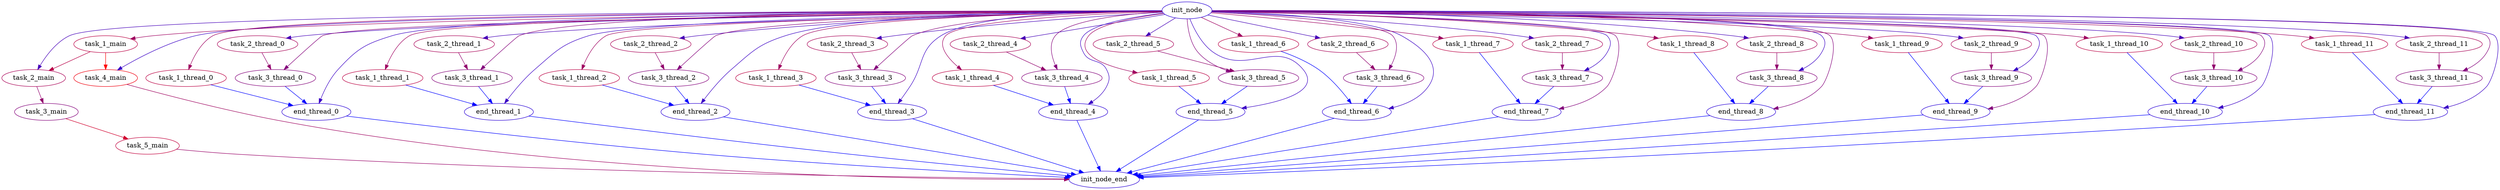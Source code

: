 digraph G {

init_node [size="0.6931471805599453",color="#2900D6"];
task_1_main [size="3.104200953859686",color="#BB0044"];
task_2_main [size="2.7978403249075474",color="#A90056"];
task_3_main [size="2.1832373212764584",color="#84007B"];
task_4_main [size="3.9546734073922947",color="#EF0010"];
task_5_main [size="3.215202687149899",color="#C2003D"];
task_1_main -> task_2_main [size="3.0460412836926927",color="#B80047"];
task_1_main -> task_4_main [size="4.212605261556801",color="#FF0000"];
task_2_main -> task_3_main [size="2.419255509919701",color="#92006D"];
task_3_main -> task_5_main [size="3.4682592789066455",color="#D1002E"];
task_1_thread_0 [size="3.104200953859686",color="#BB0044"];
task_2_thread_0 [size="2.7978403249075474",color="#A90056"];
task_3_thread_0 [size="2.1832373212764584",color="#84007B"];
end_thread_0 [size="0.6931471805599453",color="#2900D6"];
task_1_thread_0 -> end_thread_0 [size="1.000088900581841e-12",color="#0000FF"];
task_2_thread_0 -> task_3_thread_0 [size="2.419255509919701",color="#92006D"];
task_3_thread_0 -> end_thread_0 [size="1.000088900581841e-12",color="#0000FF"];
task_1_thread_1 [size="3.104200953859686",color="#BB0044"];
task_2_thread_1 [size="2.7978403249075474",color="#A90056"];
task_3_thread_1 [size="2.1832373212764584",color="#84007B"];
end_thread_1 [size="0.6931471805599453",color="#2900D6"];
task_1_thread_1 -> end_thread_1 [size="1.000088900581841e-12",color="#0000FF"];
task_2_thread_1 -> task_3_thread_1 [size="2.419255509919701",color="#92006D"];
task_3_thread_1 -> end_thread_1 [size="1.000088900581841e-12",color="#0000FF"];
task_1_thread_2 [size="3.104200953859686",color="#BB0044"];
task_2_thread_2 [size="2.7978403249075474",color="#A90056"];
task_3_thread_2 [size="2.1832373212764584",color="#84007B"];
end_thread_2 [size="0.6931471805599453",color="#2900D6"];
task_1_thread_2 -> end_thread_2 [size="1.000088900581841e-12",color="#0000FF"];
task_2_thread_2 -> task_3_thread_2 [size="2.419255509919701",color="#92006D"];
task_3_thread_2 -> end_thread_2 [size="1.000088900581841e-12",color="#0000FF"];
task_1_thread_3 [size="3.104200953859686",color="#BB0044"];
task_2_thread_3 [size="2.7978403249075474",color="#A90056"];
task_3_thread_3 [size="2.1832373212764584",color="#84007B"];
end_thread_3 [size="0.6931471805599453",color="#2900D6"];
task_1_thread_3 -> end_thread_3 [size="1.000088900581841e-12",color="#0000FF"];
task_2_thread_3 -> task_3_thread_3 [size="2.419255509919701",color="#92006D"];
task_3_thread_3 -> end_thread_3 [size="1.000088900581841e-12",color="#0000FF"];
task_1_thread_4 [size="3.104200953859686",color="#BB0044"];
task_2_thread_4 [size="2.7978403249075474",color="#A90056"];
task_3_thread_4 [size="2.1832373212764584",color="#84007B"];
end_thread_4 [size="0.6931471805599453",color="#2900D6"];
task_1_thread_4 -> end_thread_4 [size="1.000088900581841e-12",color="#0000FF"];
task_2_thread_4 -> task_3_thread_4 [size="2.419255509919701",color="#92006D"];
task_3_thread_4 -> end_thread_4 [size="1.000088900581841e-12",color="#0000FF"];
task_1_thread_5 [size="3.104200953859686",color="#BB0044"];
task_2_thread_5 [size="2.7978403249075474",color="#A90056"];
task_3_thread_5 [size="2.1832373212764584",color="#84007B"];
end_thread_5 [size="0.6931471805599453",color="#2900D6"];
task_1_thread_5 -> end_thread_5 [size="1.000088900581841e-12",color="#0000FF"];
task_2_thread_5 -> task_3_thread_5 [size="2.419255509919701",color="#92006D"];
task_3_thread_5 -> end_thread_5 [size="1.000088900581841e-12",color="#0000FF"];
task_1_thread_6 [size="3.104200953859686",color="#BB0044"];
task_2_thread_6 [size="2.7978403249075474",color="#A90056"];
task_3_thread_6 [size="2.1832373212764584",color="#84007B"];
end_thread_6 [size="0.6931471805599453",color="#2900D6"];
task_1_thread_6 -> end_thread_6 [size="1.000088900581841e-12",color="#0000FF"];
task_2_thread_6 -> task_3_thread_6 [size="2.419255509919701",color="#92006D"];
task_3_thread_6 -> end_thread_6 [size="1.000088900581841e-12",color="#0000FF"];
task_1_thread_7 [size="3.104200953859686",color="#BB0044"];
task_2_thread_7 [size="2.7978403249075474",color="#A90056"];
task_3_thread_7 [size="2.1832373212764584",color="#84007B"];
end_thread_7 [size="0.6931471805599453",color="#2900D6"];
task_1_thread_7 -> end_thread_7 [size="1.000088900581841e-12",color="#0000FF"];
task_2_thread_7 -> task_3_thread_7 [size="2.419255509919701",color="#92006D"];
task_3_thread_7 -> end_thread_7 [size="1.000088900581841e-12",color="#0000FF"];
task_1_thread_8 [size="3.104200953859686",color="#BB0044"];
task_2_thread_8 [size="2.7978403249075474",color="#A90056"];
task_3_thread_8 [size="2.1832373212764584",color="#84007B"];
end_thread_8 [size="0.6931471805599453",color="#2900D6"];
task_1_thread_8 -> end_thread_8 [size="1.000088900581841e-12",color="#0000FF"];
task_2_thread_8 -> task_3_thread_8 [size="2.419255509919701",color="#92006D"];
task_3_thread_8 -> end_thread_8 [size="1.000088900581841e-12",color="#0000FF"];
task_1_thread_9 [size="3.104200953859686",color="#BB0044"];
task_2_thread_9 [size="2.7978403249075474",color="#A90056"];
task_3_thread_9 [size="2.1832373212764584",color="#84007B"];
end_thread_9 [size="0.6931471805599453",color="#2900D6"];
task_1_thread_9 -> end_thread_9 [size="1.000088900581841e-12",color="#0000FF"];
task_2_thread_9 -> task_3_thread_9 [size="2.419255509919701",color="#92006D"];
task_3_thread_9 -> end_thread_9 [size="1.000088900581841e-12",color="#0000FF"];
task_1_thread_10 [size="3.104200953859686",color="#BB0044"];
task_2_thread_10 [size="2.7978403249075474",color="#A90056"];
task_3_thread_10 [size="2.1832373212764584",color="#84007B"];
end_thread_10 [size="0.6931471805599453",color="#2900D6"];
task_1_thread_10 -> end_thread_10 [size="1.000088900581841e-12",color="#0000FF"];
task_2_thread_10 -> task_3_thread_10 [size="2.419255509919701",color="#92006D"];
task_3_thread_10 -> end_thread_10 [size="1.000088900581841e-12",color="#0000FF"];
task_1_thread_11 [size="3.104200953859686",color="#BB0044"];
task_2_thread_11 [size="2.7978403249075474",color="#A90056"];
task_3_thread_11 [size="2.1832373212764584",color="#84007B"];
end_thread_11 [size="0.6931471805599453",color="#2900D6"];
task_1_thread_11 -> end_thread_11 [size="1.000088900581841e-12",color="#0000FF"];
task_2_thread_11 -> task_3_thread_11 [size="2.419255509919701",color="#92006D"];
task_3_thread_11 -> end_thread_11 [size="1.000088900581841e-12",color="#0000FF"];
init_node_end [size="0.6931471805599453",color="#2900D6"];
init_node -> task_1_main [size="2.629480293391084",color="#9F0060"];
init_node -> task_2_main [size="1.1717150089779664",color="#4600B9"];
init_node -> task_4_main [size="0.9623873361617701",color="#3A00C5"];
init_node -> task_1_thread_0 [size="2.629480293391084",color="#9F0060"];
init_node -> task_2_thread_0 [size="1.1717150089779664",color="#4600B9"];
init_node -> end_thread_0 [size="0.9623873361617701",color="#3A00C5"];
init_node -> task_3_thread_0 [size="2.1812885383561222",color="#84007B"];
init_node -> task_1_thread_1 [size="2.629480293391084",color="#9F0060"];
init_node -> task_2_thread_1 [size="1.1717150089779664",color="#4600B9"];
init_node -> end_thread_1 [size="0.9623873361617701",color="#3A00C5"];
init_node -> task_3_thread_1 [size="2.1812885383561222",color="#84007B"];
init_node -> task_1_thread_2 [size="2.629480293391084",color="#9F0060"];
init_node -> task_2_thread_2 [size="1.1717150089779664",color="#4600B9"];
init_node -> end_thread_2 [size="0.9623873361617701",color="#3A00C5"];
init_node -> task_3_thread_2 [size="2.1812885383561222",color="#84007B"];
init_node -> task_1_thread_3 [size="2.629480293391084",color="#9F0060"];
init_node -> task_2_thread_3 [size="1.1717150089779664",color="#4600B9"];
init_node -> end_thread_3 [size="0.9623873361617701",color="#3A00C5"];
init_node -> task_3_thread_3 [size="2.1812885383561222",color="#84007B"];
init_node -> task_1_thread_4 [size="2.629480293391084",color="#9F0060"];
init_node -> task_2_thread_4 [size="1.1717150089779664",color="#4600B9"];
init_node -> end_thread_4 [size="0.9623873361617701",color="#3A00C5"];
init_node -> task_3_thread_4 [size="2.1812885383561222",color="#84007B"];
init_node -> task_1_thread_5 [size="2.629480293391084",color="#9F0060"];
init_node -> task_2_thread_5 [size="1.1717150089779664",color="#4600B9"];
init_node -> end_thread_5 [size="0.9623873361617701",color="#3A00C5"];
init_node -> task_3_thread_5 [size="2.1812885383561222",color="#84007B"];
init_node -> task_1_thread_6 [size="2.629480293391084",color="#9F0060"];
init_node -> task_2_thread_6 [size="1.1717150089779664",color="#4600B9"];
init_node -> end_thread_6 [size="0.9623873361617701",color="#3A00C5"];
init_node -> task_3_thread_6 [size="2.1812885383561222",color="#84007B"];
init_node -> task_1_thread_7 [size="2.629480293391084",color="#9F0060"];
init_node -> task_2_thread_7 [size="1.1717150089779664",color="#4600B9"];
init_node -> task_3_thread_7 [size="0.9623873361617701",color="#3A00C5"];
init_node -> end_thread_7 [size="2.1812885383561222",color="#84007B"];
init_node -> task_1_thread_8 [size="2.629480293391084",color="#9F0060"];
init_node -> task_2_thread_8 [size="1.1717150089779664",color="#4600B9"];
init_node -> task_3_thread_8 [size="0.9623873361617701",color="#3A00C5"];
init_node -> end_thread_8 [size="2.1812885383561222",color="#84007B"];
init_node -> task_1_thread_9 [size="2.629480293391084",color="#9F0060"];
init_node -> task_2_thread_9 [size="1.1717150089779664",color="#4600B9"];
init_node -> task_3_thread_9 [size="0.9623873361617701",color="#3A00C5"];
init_node -> end_thread_9 [size="2.1812885383561222",color="#84007B"];
init_node -> task_1_thread_10 [size="2.629480293391084",color="#9F0060"];
init_node -> task_2_thread_10 [size="1.1717150089779664",color="#4600B9"];
init_node -> end_thread_10 [size="0.9623873361617701",color="#3A00C5"];
init_node -> task_3_thread_10 [size="2.1812885383561222",color="#84007B"];
init_node -> task_1_thread_11 [size="2.629480293391084",color="#9F0060"];
init_node -> task_2_thread_11 [size="1.1717150089779664",color="#4600B9"];
init_node -> end_thread_11 [size="0.9623873361617701",color="#3A00C5"];
init_node -> task_3_thread_11 [size="2.1812885383561222",color="#84007B"];
task_4_main -> init_node_end [size="2.629480293391084",color="#9F0060"];
task_5_main -> init_node_end [size="2.516424658721848",color="#980067"];
end_thread_0 -> init_node_end [size="1.6791013024416772e-12",color="#0000FF"];
end_thread_1 -> init_node_end [size="2.1225243784761217e-12",color="#0000FF"];
end_thread_2 -> init_node_end [size="2.073452520787793e-12",color="#0000FF"];
end_thread_3 -> init_node_end [size="2.2593038551096413e-12",color="#0000FF"];
end_thread_4 -> init_node_end [size="2.241540286715679e-12",color="#0000FF"];
end_thread_5 -> init_node_end [size="1.903366353415557e-12",color="#0000FF"];
end_thread_6 -> init_node_end [size="1.9391155348084183e-12",color="#0000FF"];
end_thread_7 -> init_node_end [size="1.7337242752531416e-12",color="#0000FF"];
end_thread_8 -> init_node_end [size="2.443156787987135e-12",color="#0000FF"];
end_thread_9 -> init_node_end [size="2.3105961588472064e-12",color="#0000FF"];
end_thread_10 -> init_node_end [size="1.5916157281013578e-12",color="#0000FF"];
end_thread_11 -> init_node_end [size="1.907141111699275e-12",color="#0000FF"];
}

